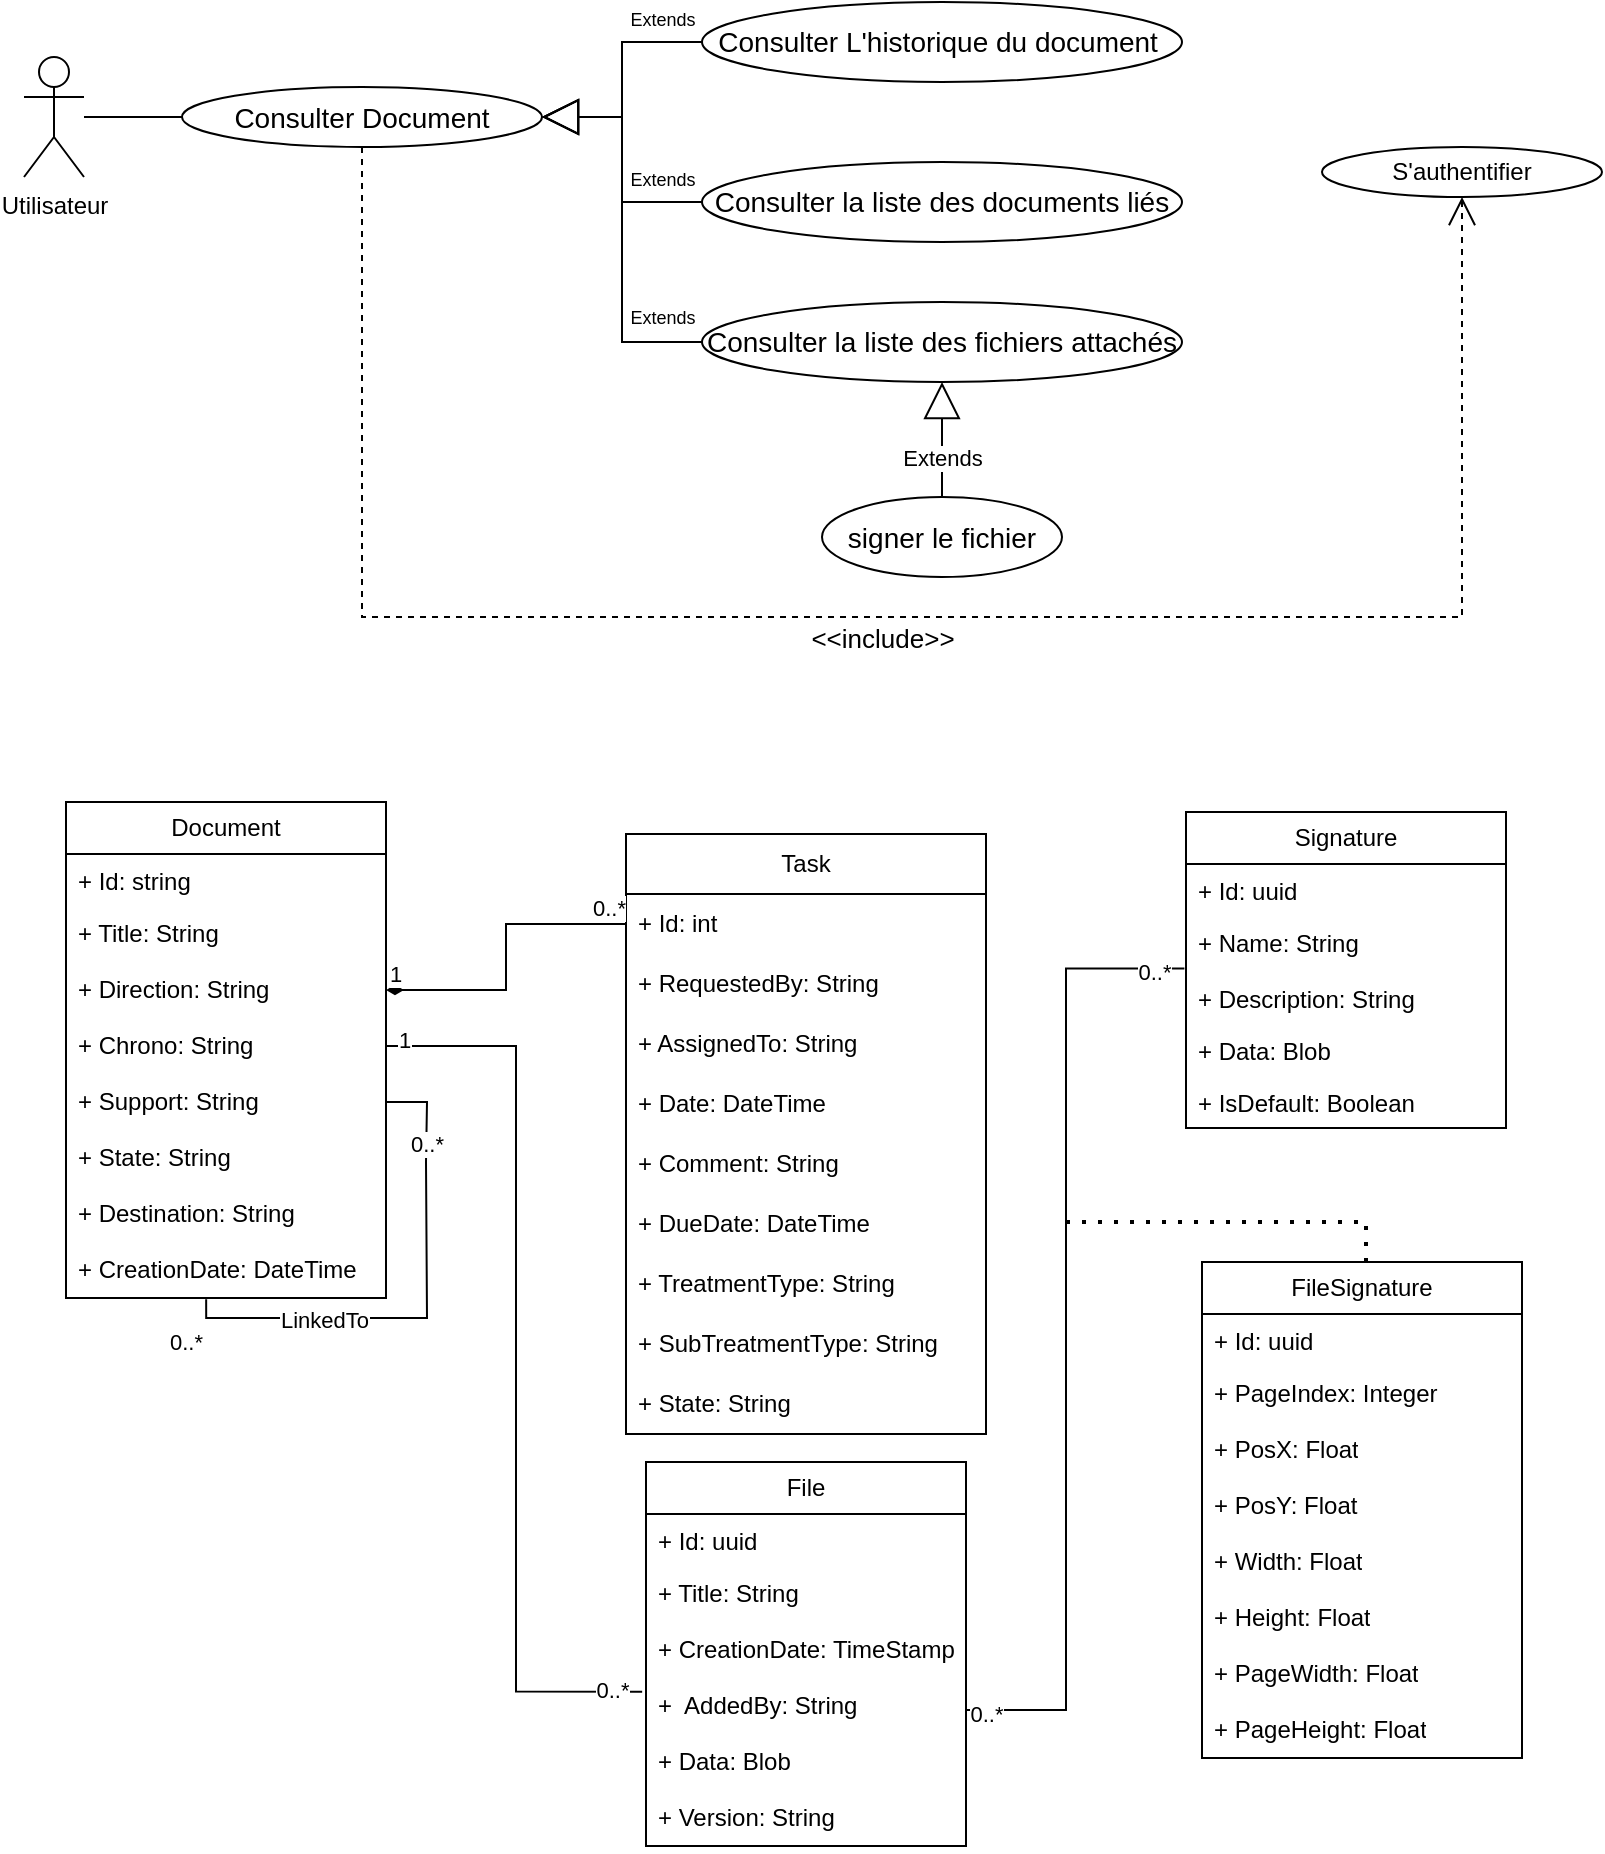 <mxfile version="21.1.2" type="device">
  <diagram name="Page-1" id="DFg5l9RbzCYOZPV2g4Ok">
    <mxGraphModel dx="1077" dy="632" grid="0" gridSize="10" guides="1" tooltips="0" connect="1" arrows="1" fold="1" page="0" pageScale="1" pageWidth="827" pageHeight="1169" math="0" shadow="0">
      <root>
        <mxCell id="0" />
        <mxCell id="1" parent="0" />
        <mxCell id="SxJiPzHDasHktLdfvm7r-1" value="Utilisateur" style="shape=umlActor;verticalLabelPosition=bottom;verticalAlign=top;html=1;outlineConnect=0;" parent="1" vertex="1">
          <mxGeometry x="19" y="37.5" width="30" height="60" as="geometry" />
        </mxCell>
        <mxCell id="SxJiPzHDasHktLdfvm7r-2" value="&lt;div style=&quot;font-size: 14px; line-height: 19px;&quot;&gt;Consulter Document&lt;/div&gt;" style="ellipse;whiteSpace=wrap;html=1;" parent="1" vertex="1">
          <mxGeometry x="98" y="52.5" width="180" height="30" as="geometry" />
        </mxCell>
        <mxCell id="SxJiPzHDasHktLdfvm7r-3" value="&lt;font style=&quot;font-size: 14px;&quot;&gt;Consulter L&#39;historique du document&amp;nbsp;&lt;/font&gt;" style="ellipse;whiteSpace=wrap;html=1;fontFamily=Helvetica;" parent="1" vertex="1">
          <mxGeometry x="358" y="10" width="240" height="40" as="geometry" />
        </mxCell>
        <mxCell id="SxJiPzHDasHktLdfvm7r-4" value="&lt;font style=&quot;font-size: 14px;&quot;&gt;Consulter la liste des documents liés&lt;/font&gt;" style="ellipse;whiteSpace=wrap;html=1;" parent="1" vertex="1">
          <mxGeometry x="358" y="90" width="240" height="40" as="geometry" />
        </mxCell>
        <mxCell id="SxJiPzHDasHktLdfvm7r-5" value="&lt;font style=&quot;font-size: 14px;&quot;&gt;Consulter la liste des fichiers attachés&lt;/font&gt;" style="ellipse;whiteSpace=wrap;html=1;" parent="1" vertex="1">
          <mxGeometry x="358" y="160" width="240" height="40" as="geometry" />
        </mxCell>
        <mxCell id="SxJiPzHDasHktLdfvm7r-8" value="&lt;font style=&quot;font-size: 14px;&quot;&gt;signer le fichier&lt;/font&gt;" style="ellipse;whiteSpace=wrap;html=1;" parent="1" vertex="1">
          <mxGeometry x="418" y="257.5" width="120" height="40" as="geometry" />
        </mxCell>
        <mxCell id="SxJiPzHDasHktLdfvm7r-9" value="Extends" style="endArrow=block;endSize=16;endFill=0;html=1;rounded=0;entryX=0.5;entryY=1;entryDx=0;entryDy=0;exitX=0.5;exitY=0;exitDx=0;exitDy=0;" parent="1" source="SxJiPzHDasHktLdfvm7r-8" target="SxJiPzHDasHktLdfvm7r-5" edge="1">
          <mxGeometry x="-0.304" width="160" relative="1" as="geometry">
            <mxPoint x="278" y="297.5" as="sourcePoint" />
            <mxPoint x="438" y="297.5" as="targetPoint" />
            <mxPoint as="offset" />
          </mxGeometry>
        </mxCell>
        <mxCell id="SxJiPzHDasHktLdfvm7r-11" value="&lt;font style=&quot;font-size: 9px;&quot;&gt;Extends&lt;/font&gt;" style="endArrow=block;endSize=16;endFill=0;html=1;rounded=0;exitX=0;exitY=0.5;exitDx=0;exitDy=0;edgeStyle=orthogonalEdgeStyle;" parent="1" source="SxJiPzHDasHktLdfvm7r-3" edge="1">
          <mxGeometry x="-0.66" y="-12" width="160" relative="1" as="geometry">
            <mxPoint x="368" y="-24.5" as="sourcePoint" />
            <mxPoint x="278" y="67.5" as="targetPoint" />
            <Array as="points">
              <mxPoint x="318" y="29.5" />
              <mxPoint x="318" y="67.5" />
            </Array>
            <mxPoint as="offset" />
          </mxGeometry>
        </mxCell>
        <mxCell id="SxJiPzHDasHktLdfvm7r-12" value="&lt;font style=&quot;font-size: 9px;&quot;&gt;Extends&lt;/font&gt;" style="endArrow=block;endSize=16;endFill=0;html=1;rounded=0;exitX=0;exitY=0.5;exitDx=0;exitDy=0;edgeStyle=orthogonalEdgeStyle;" parent="1" source="SxJiPzHDasHktLdfvm7r-4" edge="1">
          <mxGeometry x="-0.673" y="-12" width="160" relative="1" as="geometry">
            <mxPoint x="378" y="-14.5" as="sourcePoint" />
            <mxPoint x="278" y="67.5" as="targetPoint" />
            <Array as="points">
              <mxPoint x="318" y="109.5" />
              <mxPoint x="318" y="67.5" />
            </Array>
            <mxPoint as="offset" />
          </mxGeometry>
        </mxCell>
        <mxCell id="SxJiPzHDasHktLdfvm7r-13" value="&lt;font style=&quot;font-size: 9px;&quot;&gt;Extends&lt;/font&gt;" style="endArrow=block;endSize=16;endFill=0;html=1;rounded=0;exitX=0;exitY=0.5;exitDx=0;exitDy=0;entryX=1;entryY=0.5;entryDx=0;entryDy=0;edgeStyle=orthogonalEdgeStyle;" parent="1" source="SxJiPzHDasHktLdfvm7r-5" target="SxJiPzHDasHktLdfvm7r-2" edge="1">
          <mxGeometry x="-0.792" y="-12" width="160" relative="1" as="geometry">
            <mxPoint x="388" y="-4.5" as="sourcePoint" />
            <mxPoint x="318" y="97.5" as="targetPoint" />
            <Array as="points">
              <mxPoint x="318" y="179.5" />
              <mxPoint x="318" y="67.5" />
            </Array>
            <mxPoint y="-1" as="offset" />
          </mxGeometry>
        </mxCell>
        <mxCell id="SxJiPzHDasHktLdfvm7r-14" value="S&#39;authentifier" style="ellipse;whiteSpace=wrap;html=1;" parent="1" vertex="1">
          <mxGeometry x="668" y="82.5" width="140" height="25" as="geometry" />
        </mxCell>
        <mxCell id="SxJiPzHDasHktLdfvm7r-15" value="" style="endArrow=open;endSize=12;dashed=1;html=1;rounded=0;edgeStyle=orthogonalEdgeStyle;exitX=0.5;exitY=1;exitDx=0;exitDy=0;entryX=0.5;entryY=1;entryDx=0;entryDy=0;" parent="1" source="SxJiPzHDasHktLdfvm7r-2" target="SxJiPzHDasHktLdfvm7r-14" edge="1">
          <mxGeometry x="-0.125" y="24" width="160" relative="1" as="geometry">
            <mxPoint x="278" y="257.5" as="sourcePoint" />
            <mxPoint x="748" y="137.5" as="targetPoint" />
            <mxPoint as="offset" />
            <Array as="points">
              <mxPoint x="188" y="317.5" />
              <mxPoint x="738" y="317.5" />
            </Array>
          </mxGeometry>
        </mxCell>
        <mxCell id="SxJiPzHDasHktLdfvm7r-16" value="&lt;font style=&quot;font-size: 13px;&quot;&gt;&amp;lt;&amp;lt;include&amp;gt;&amp;gt;&lt;/font&gt;" style="edgeLabel;html=1;align=center;verticalAlign=middle;resizable=0;points=[];" parent="SxJiPzHDasHktLdfvm7r-15" vertex="1" connectable="0">
          <mxGeometry x="0.18" y="-1" relative="1" as="geometry">
            <mxPoint x="-92" y="9" as="offset" />
          </mxGeometry>
        </mxCell>
        <mxCell id="SxJiPzHDasHktLdfvm7r-19" value="" style="endArrow=none;html=1;rounded=0;" parent="1" source="SxJiPzHDasHktLdfvm7r-1" edge="1">
          <mxGeometry width="50" height="50" relative="1" as="geometry">
            <mxPoint x="48" y="117.5" as="sourcePoint" />
            <mxPoint x="98" y="67.5" as="targetPoint" />
          </mxGeometry>
        </mxCell>
        <mxCell id="7KForDHLmIgkrRz88dFl-6" value="Document" style="swimlane;fontStyle=0;childLayout=stackLayout;horizontal=1;startSize=26;fillColor=none;horizontalStack=0;resizeParent=1;resizeParentMax=0;resizeLast=0;collapsible=1;marginBottom=0;whiteSpace=wrap;html=1;rounded=0;shadow=0;glass=0;" parent="1" vertex="1">
          <mxGeometry x="40" y="410" width="160" height="248" as="geometry" />
        </mxCell>
        <mxCell id="7KForDHLmIgkrRz88dFl-7" value="+ Id: string" style="text;strokeColor=none;fillColor=none;align=left;verticalAlign=top;spacingLeft=4;spacingRight=4;overflow=hidden;rotatable=0;points=[[0,0.5],[1,0.5]];portConstraint=eastwest;whiteSpace=wrap;html=1;rounded=0;shadow=0;glass=0;" parent="7KForDHLmIgkrRz88dFl-6" vertex="1">
          <mxGeometry y="26" width="160" height="26" as="geometry" />
        </mxCell>
        <mxCell id="7KForDHLmIgkrRz88dFl-8" value="+ Title: String" style="text;strokeColor=none;fillColor=none;align=left;verticalAlign=top;spacingLeft=4;spacingRight=4;overflow=hidden;rotatable=0;points=[[0,0.5],[1,0.5]];portConstraint=eastwest;whiteSpace=wrap;html=1;rounded=0;shadow=0;glass=0;" parent="7KForDHLmIgkrRz88dFl-6" vertex="1">
          <mxGeometry y="52" width="160" height="28" as="geometry" />
        </mxCell>
        <mxCell id="7KForDHLmIgkrRz88dFl-9" value="+ Direction: String" style="text;strokeColor=none;fillColor=none;align=left;verticalAlign=top;spacingLeft=4;spacingRight=4;overflow=hidden;rotatable=0;points=[[0,0.5],[1,0.5]];portConstraint=eastwest;whiteSpace=wrap;html=1;rounded=0;shadow=0;glass=0;" parent="7KForDHLmIgkrRz88dFl-6" vertex="1">
          <mxGeometry y="80" width="160" height="28" as="geometry" />
        </mxCell>
        <mxCell id="7KForDHLmIgkrRz88dFl-10" value="+ Chrono: String" style="text;strokeColor=none;fillColor=none;align=left;verticalAlign=top;spacingLeft=4;spacingRight=4;overflow=hidden;rotatable=0;points=[[0,0.5],[1,0.5]];portConstraint=eastwest;whiteSpace=wrap;html=1;rounded=0;shadow=0;glass=0;" parent="7KForDHLmIgkrRz88dFl-6" vertex="1">
          <mxGeometry y="108" width="160" height="28" as="geometry" />
        </mxCell>
        <mxCell id="7KForDHLmIgkrRz88dFl-11" style="edgeStyle=orthogonalEdgeStyle;rounded=0;orthogonalLoop=1;jettySize=auto;html=1;endArrow=none;endFill=0;" parent="7KForDHLmIgkrRz88dFl-6" source="7KForDHLmIgkrRz88dFl-12" edge="1">
          <mxGeometry relative="1" as="geometry">
            <mxPoint x="180" y="180" as="targetPoint" />
          </mxGeometry>
        </mxCell>
        <mxCell id="7KForDHLmIgkrRz88dFl-12" value="+ Support: String" style="text;strokeColor=none;fillColor=none;align=left;verticalAlign=top;spacingLeft=4;spacingRight=4;overflow=hidden;rotatable=0;points=[[0,0.5],[1,0.5]];portConstraint=eastwest;whiteSpace=wrap;html=1;rounded=0;shadow=0;glass=0;" parent="7KForDHLmIgkrRz88dFl-6" vertex="1">
          <mxGeometry y="136" width="160" height="28" as="geometry" />
        </mxCell>
        <mxCell id="7KForDHLmIgkrRz88dFl-13" value="+ State: String" style="text;strokeColor=none;fillColor=none;align=left;verticalAlign=top;spacingLeft=4;spacingRight=4;overflow=hidden;rotatable=0;points=[[0,0.5],[1,0.5]];portConstraint=eastwest;whiteSpace=wrap;html=1;rounded=0;shadow=0;glass=0;" parent="7KForDHLmIgkrRz88dFl-6" vertex="1">
          <mxGeometry y="164" width="160" height="28" as="geometry" />
        </mxCell>
        <mxCell id="7KForDHLmIgkrRz88dFl-14" value="+ Destination: String" style="text;strokeColor=none;fillColor=none;align=left;verticalAlign=top;spacingLeft=4;spacingRight=4;overflow=hidden;rotatable=0;points=[[0,0.5],[1,0.5]];portConstraint=eastwest;whiteSpace=wrap;html=1;rounded=0;shadow=0;glass=0;" parent="7KForDHLmIgkrRz88dFl-6" vertex="1">
          <mxGeometry y="192" width="160" height="28" as="geometry" />
        </mxCell>
        <mxCell id="7KForDHLmIgkrRz88dFl-15" value="" style="endArrow=none;html=1;edgeStyle=orthogonalEdgeStyle;rounded=0;exitX=0.438;exitY=1.023;exitDx=0;exitDy=0;exitPerimeter=0;" parent="7KForDHLmIgkrRz88dFl-6" source="7KForDHLmIgkrRz88dFl-19" edge="1">
          <mxGeometry relative="1" as="geometry">
            <mxPoint x="70" y="270" as="sourcePoint" />
            <mxPoint x="180" y="180" as="targetPoint" />
          </mxGeometry>
        </mxCell>
        <mxCell id="7KForDHLmIgkrRz88dFl-16" value="0..*" style="edgeLabel;resizable=0;html=1;align=left;verticalAlign=bottom;" parent="7KForDHLmIgkrRz88dFl-15" connectable="0" vertex="1">
          <mxGeometry x="-1" relative="1" as="geometry">
            <mxPoint x="-20" y="30" as="offset" />
          </mxGeometry>
        </mxCell>
        <mxCell id="7KForDHLmIgkrRz88dFl-17" value="0..*" style="edgeLabel;resizable=0;html=1;align=right;verticalAlign=bottom;" parent="7KForDHLmIgkrRz88dFl-15" connectable="0" vertex="1">
          <mxGeometry x="1" relative="1" as="geometry">
            <mxPoint x="10" as="offset" />
          </mxGeometry>
        </mxCell>
        <mxCell id="7KForDHLmIgkrRz88dFl-18" value="LinkedTo" style="edgeLabel;html=1;align=center;verticalAlign=middle;resizable=0;points=[];" parent="7KForDHLmIgkrRz88dFl-15" vertex="1" connectable="0">
          <mxGeometry x="-0.312" y="-1" relative="1" as="geometry">
            <mxPoint as="offset" />
          </mxGeometry>
        </mxCell>
        <mxCell id="7KForDHLmIgkrRz88dFl-19" value="+ CreationDate&lt;span style=&quot;background-color: initial;&quot;&gt;:&amp;nbsp;&lt;/span&gt;DateTime" style="text;strokeColor=none;fillColor=none;align=left;verticalAlign=top;spacingLeft=4;spacingRight=4;overflow=hidden;rotatable=0;points=[[0,0.5],[1,0.5]];portConstraint=eastwest;whiteSpace=wrap;html=1;rounded=0;shadow=0;glass=0;" parent="7KForDHLmIgkrRz88dFl-6" vertex="1">
          <mxGeometry y="220" width="160" height="28" as="geometry" />
        </mxCell>
        <mxCell id="7KForDHLmIgkrRz88dFl-20" value="Task" style="swimlane;fontStyle=0;childLayout=stackLayout;horizontal=1;startSize=30;horizontalStack=0;resizeParent=1;resizeParentMax=0;resizeLast=0;collapsible=1;marginBottom=0;whiteSpace=wrap;html=1;" parent="1" vertex="1">
          <mxGeometry x="320" y="426" width="180" height="300" as="geometry" />
        </mxCell>
        <mxCell id="7KForDHLmIgkrRz88dFl-21" value="+ Id: int" style="text;strokeColor=none;fillColor=none;align=left;verticalAlign=middle;spacingLeft=4;spacingRight=4;overflow=hidden;points=[[0,0.5],[1,0.5]];portConstraint=eastwest;rotatable=0;whiteSpace=wrap;html=1;" parent="7KForDHLmIgkrRz88dFl-20" vertex="1">
          <mxGeometry y="30" width="180" height="30" as="geometry" />
        </mxCell>
        <mxCell id="7KForDHLmIgkrRz88dFl-22" value="+ RequestedBy&lt;span style=&quot;background-color: initial;&quot;&gt;: String&lt;/span&gt;" style="text;strokeColor=none;fillColor=none;align=left;verticalAlign=middle;spacingLeft=4;spacingRight=4;overflow=hidden;points=[[0,0.5],[1,0.5]];portConstraint=eastwest;rotatable=0;whiteSpace=wrap;html=1;" parent="7KForDHLmIgkrRz88dFl-20" vertex="1">
          <mxGeometry y="60" width="180" height="30" as="geometry" />
        </mxCell>
        <mxCell id="7KForDHLmIgkrRz88dFl-23" value="+ AssignedTo&lt;span style=&quot;background-color: initial;&quot;&gt;: String&lt;/span&gt;" style="text;strokeColor=none;fillColor=none;align=left;verticalAlign=middle;spacingLeft=4;spacingRight=4;overflow=hidden;points=[[0,0.5],[1,0.5]];portConstraint=eastwest;rotatable=0;whiteSpace=wrap;html=1;" parent="7KForDHLmIgkrRz88dFl-20" vertex="1">
          <mxGeometry y="90" width="180" height="30" as="geometry" />
        </mxCell>
        <mxCell id="7KForDHLmIgkrRz88dFl-24" value="+ Date&lt;span style=&quot;background-color: initial;&quot;&gt;: DateTime&lt;/span&gt;" style="text;strokeColor=none;fillColor=none;align=left;verticalAlign=middle;spacingLeft=4;spacingRight=4;overflow=hidden;points=[[0,0.5],[1,0.5]];portConstraint=eastwest;rotatable=0;whiteSpace=wrap;html=1;" parent="7KForDHLmIgkrRz88dFl-20" vertex="1">
          <mxGeometry y="120" width="180" height="30" as="geometry" />
        </mxCell>
        <mxCell id="7KForDHLmIgkrRz88dFl-25" value="+ Comment&lt;span style=&quot;background-color: initial;&quot;&gt;: String&lt;/span&gt;" style="text;strokeColor=none;fillColor=none;align=left;verticalAlign=middle;spacingLeft=4;spacingRight=4;overflow=hidden;points=[[0,0.5],[1,0.5]];portConstraint=eastwest;rotatable=0;whiteSpace=wrap;html=1;" parent="7KForDHLmIgkrRz88dFl-20" vertex="1">
          <mxGeometry y="150" width="180" height="30" as="geometry" />
        </mxCell>
        <mxCell id="7KForDHLmIgkrRz88dFl-26" value="+ DueDate&lt;span style=&quot;background-color: initial;&quot;&gt;: DateTime&lt;/span&gt;" style="text;strokeColor=none;fillColor=none;align=left;verticalAlign=middle;spacingLeft=4;spacingRight=4;overflow=hidden;points=[[0,0.5],[1,0.5]];portConstraint=eastwest;rotatable=0;whiteSpace=wrap;html=1;" parent="7KForDHLmIgkrRz88dFl-20" vertex="1">
          <mxGeometry y="180" width="180" height="30" as="geometry" />
        </mxCell>
        <mxCell id="7KForDHLmIgkrRz88dFl-27" value="+ TreatmentType&lt;span style=&quot;background-color: initial;&quot;&gt;: String&lt;/span&gt;" style="text;strokeColor=none;fillColor=none;align=left;verticalAlign=middle;spacingLeft=4;spacingRight=4;overflow=hidden;points=[[0,0.5],[1,0.5]];portConstraint=eastwest;rotatable=0;whiteSpace=wrap;html=1;" parent="7KForDHLmIgkrRz88dFl-20" vertex="1">
          <mxGeometry y="210" width="180" height="30" as="geometry" />
        </mxCell>
        <mxCell id="7KForDHLmIgkrRz88dFl-28" value="+ SubTreatmentType&lt;span style=&quot;background-color: initial;&quot;&gt;: String&lt;/span&gt;" style="text;strokeColor=none;fillColor=none;align=left;verticalAlign=middle;spacingLeft=4;spacingRight=4;overflow=hidden;points=[[0,0.5],[1,0.5]];portConstraint=eastwest;rotatable=0;whiteSpace=wrap;html=1;" parent="7KForDHLmIgkrRz88dFl-20" vertex="1">
          <mxGeometry y="240" width="180" height="30" as="geometry" />
        </mxCell>
        <mxCell id="7KForDHLmIgkrRz88dFl-29" value="+ State&lt;span style=&quot;background-color: initial;&quot;&gt;: String&lt;/span&gt;" style="text;strokeColor=none;fillColor=none;align=left;verticalAlign=middle;spacingLeft=4;spacingRight=4;overflow=hidden;points=[[0,0.5],[1,0.5]];portConstraint=eastwest;rotatable=0;whiteSpace=wrap;html=1;" parent="7KForDHLmIgkrRz88dFl-20" vertex="1">
          <mxGeometry y="270" width="180" height="30" as="geometry" />
        </mxCell>
        <mxCell id="7KForDHLmIgkrRz88dFl-30" value="" style="endArrow=none;html=1;edgeStyle=orthogonalEdgeStyle;rounded=0;exitX=1;exitY=0.5;exitDx=0;exitDy=0;entryX=0;entryY=0.5;entryDx=0;entryDy=0;startArrow=diamondThin;startFill=1;" parent="1" source="7KForDHLmIgkrRz88dFl-9" target="7KForDHLmIgkrRz88dFl-21" edge="1">
          <mxGeometry relative="1" as="geometry">
            <mxPoint x="170" y="410" as="sourcePoint" />
            <mxPoint x="330" y="410" as="targetPoint" />
          </mxGeometry>
        </mxCell>
        <mxCell id="7KForDHLmIgkrRz88dFl-31" value="1" style="edgeLabel;resizable=0;html=1;align=left;verticalAlign=bottom;" parent="7KForDHLmIgkrRz88dFl-30" connectable="0" vertex="1">
          <mxGeometry x="-1" relative="1" as="geometry" />
        </mxCell>
        <mxCell id="7KForDHLmIgkrRz88dFl-32" value="0..*" style="edgeLabel;resizable=0;html=1;align=right;verticalAlign=bottom;" parent="7KForDHLmIgkrRz88dFl-30" connectable="0" vertex="1">
          <mxGeometry x="1" relative="1" as="geometry" />
        </mxCell>
        <mxCell id="7KForDHLmIgkrRz88dFl-33" value="File" style="swimlane;fontStyle=0;childLayout=stackLayout;horizontal=1;startSize=26;fillColor=none;horizontalStack=0;resizeParent=1;resizeParentMax=0;resizeLast=0;collapsible=1;marginBottom=0;whiteSpace=wrap;html=1;rounded=0;shadow=0;glass=0;" parent="1" vertex="1">
          <mxGeometry x="330" y="740" width="160" height="192" as="geometry" />
        </mxCell>
        <mxCell id="7KForDHLmIgkrRz88dFl-34" value="+ Id: uuid" style="text;strokeColor=none;fillColor=none;align=left;verticalAlign=top;spacingLeft=4;spacingRight=4;overflow=hidden;rotatable=0;points=[[0,0.5],[1,0.5]];portConstraint=eastwest;whiteSpace=wrap;html=1;rounded=0;shadow=0;glass=0;" parent="7KForDHLmIgkrRz88dFl-33" vertex="1">
          <mxGeometry y="26" width="160" height="26" as="geometry" />
        </mxCell>
        <mxCell id="7KForDHLmIgkrRz88dFl-35" value="+ Title: String" style="text;strokeColor=none;fillColor=none;align=left;verticalAlign=top;spacingLeft=4;spacingRight=4;overflow=hidden;rotatable=0;points=[[0,0.5],[1,0.5]];portConstraint=eastwest;whiteSpace=wrap;html=1;rounded=0;shadow=0;glass=0;" parent="7KForDHLmIgkrRz88dFl-33" vertex="1">
          <mxGeometry y="52" width="160" height="28" as="geometry" />
        </mxCell>
        <mxCell id="7KForDHLmIgkrRz88dFl-36" value="+ CreationDate: TimeStamp" style="text;strokeColor=none;fillColor=none;align=left;verticalAlign=top;spacingLeft=4;spacingRight=4;overflow=hidden;rotatable=0;points=[[0,0.5],[1,0.5]];portConstraint=eastwest;whiteSpace=wrap;html=1;rounded=0;shadow=0;glass=0;" parent="7KForDHLmIgkrRz88dFl-33" vertex="1">
          <mxGeometry y="80" width="160" height="28" as="geometry" />
        </mxCell>
        <mxCell id="7KForDHLmIgkrRz88dFl-37" value="+&amp;nbsp; AddedBy: String" style="text;strokeColor=none;fillColor=none;align=left;verticalAlign=top;spacingLeft=4;spacingRight=4;overflow=hidden;rotatable=0;points=[[0,0.5],[1,0.5]];portConstraint=eastwest;whiteSpace=wrap;html=1;rounded=0;shadow=0;glass=0;" parent="7KForDHLmIgkrRz88dFl-33" vertex="1">
          <mxGeometry y="108" width="160" height="28" as="geometry" />
        </mxCell>
        <mxCell id="7KForDHLmIgkrRz88dFl-38" value="+ Data: Blob" style="text;strokeColor=none;fillColor=none;align=left;verticalAlign=top;spacingLeft=4;spacingRight=4;overflow=hidden;rotatable=0;points=[[0,0.5],[1,0.5]];portConstraint=eastwest;whiteSpace=wrap;html=1;rounded=0;shadow=0;glass=0;" parent="7KForDHLmIgkrRz88dFl-33" vertex="1">
          <mxGeometry y="136" width="160" height="28" as="geometry" />
        </mxCell>
        <mxCell id="7KForDHLmIgkrRz88dFl-39" value="+ Version&lt;span style=&quot;background-color: initial;&quot;&gt;: String&lt;/span&gt;" style="text;strokeColor=none;fillColor=none;align=left;verticalAlign=top;spacingLeft=4;spacingRight=4;overflow=hidden;rotatable=0;points=[[0,0.5],[1,0.5]];portConstraint=eastwest;whiteSpace=wrap;html=1;rounded=0;shadow=0;glass=0;" parent="7KForDHLmIgkrRz88dFl-33" vertex="1">
          <mxGeometry y="164" width="160" height="28" as="geometry" />
        </mxCell>
        <mxCell id="7KForDHLmIgkrRz88dFl-40" style="edgeStyle=orthogonalEdgeStyle;rounded=0;orthogonalLoop=1;jettySize=auto;html=1;exitX=1;exitY=0.5;exitDx=0;exitDy=0;entryX=-0.012;entryY=0.244;entryDx=0;entryDy=0;entryPerimeter=0;endArrow=none;endFill=0;" parent="1" source="7KForDHLmIgkrRz88dFl-10" target="7KForDHLmIgkrRz88dFl-37" edge="1">
          <mxGeometry relative="1" as="geometry" />
        </mxCell>
        <mxCell id="7KForDHLmIgkrRz88dFl-41" value="1" style="edgeLabel;html=1;align=center;verticalAlign=middle;resizable=0;points=[];" parent="7KForDHLmIgkrRz88dFl-40" vertex="1" connectable="0">
          <mxGeometry x="-0.961" relative="1" as="geometry">
            <mxPoint y="-3" as="offset" />
          </mxGeometry>
        </mxCell>
        <mxCell id="7KForDHLmIgkrRz88dFl-42" value="0..*" style="edgeLabel;html=1;align=center;verticalAlign=middle;resizable=0;points=[];" parent="7KForDHLmIgkrRz88dFl-40" vertex="1" connectable="0">
          <mxGeometry x="0.934" y="1" relative="1" as="geometry">
            <mxPoint as="offset" />
          </mxGeometry>
        </mxCell>
        <mxCell id="7KForDHLmIgkrRz88dFl-43" style="edgeStyle=orthogonalEdgeStyle;rounded=0;orthogonalLoop=1;jettySize=auto;html=1;entryX=-0.005;entryY=0.125;entryDx=0;entryDy=0;entryPerimeter=0;endArrow=none;endFill=0;exitX=1;exitY=0.5;exitDx=0;exitDy=0;" parent="1" source="7KForDHLmIgkrRz88dFl-37" edge="1">
          <mxGeometry relative="1" as="geometry">
            <Array as="points">
              <mxPoint x="490" y="864" />
              <mxPoint x="540" y="864" />
              <mxPoint x="540" y="493" />
            </Array>
            <mxPoint x="599.2" y="493.25" as="targetPoint" />
          </mxGeometry>
        </mxCell>
        <mxCell id="7KForDHLmIgkrRz88dFl-44" value="0..*" style="edgeLabel;html=1;align=center;verticalAlign=middle;resizable=0;points=[];" parent="7KForDHLmIgkrRz88dFl-43" vertex="1" connectable="0">
          <mxGeometry x="0.933" y="-1" relative="1" as="geometry">
            <mxPoint as="offset" />
          </mxGeometry>
        </mxCell>
        <mxCell id="7KForDHLmIgkrRz88dFl-45" value="0..*" style="edgeLabel;html=1;align=center;verticalAlign=middle;resizable=0;points=[];" parent="7KForDHLmIgkrRz88dFl-43" vertex="1" connectable="0">
          <mxGeometry x="-0.951" y="-2" relative="1" as="geometry">
            <mxPoint as="offset" />
          </mxGeometry>
        </mxCell>
        <mxCell id="7KForDHLmIgkrRz88dFl-46" value="" style="endArrow=none;dashed=1;html=1;dashPattern=1 3;strokeWidth=2;rounded=0;entryX=0.5;entryY=0;entryDx=0;entryDy=0;" parent="1" target="7KForDHLmIgkrRz88dFl-47" edge="1">
          <mxGeometry width="50" height="50" relative="1" as="geometry">
            <mxPoint x="540" y="620" as="sourcePoint" />
            <mxPoint x="650" y="650" as="targetPoint" />
            <Array as="points">
              <mxPoint x="690" y="620" />
              <mxPoint x="690" y="640" />
            </Array>
          </mxGeometry>
        </mxCell>
        <mxCell id="7KForDHLmIgkrRz88dFl-47" value="FileSignature" style="swimlane;fontStyle=0;childLayout=stackLayout;horizontal=1;startSize=26;fillColor=none;horizontalStack=0;resizeParent=1;resizeParentMax=0;resizeLast=0;collapsible=1;marginBottom=0;whiteSpace=wrap;html=1;rounded=0;shadow=0;glass=0;" parent="1" vertex="1">
          <mxGeometry x="608" y="640" width="160" height="248" as="geometry" />
        </mxCell>
        <mxCell id="7KForDHLmIgkrRz88dFl-48" value="+ Id: uuid" style="text;strokeColor=none;fillColor=none;align=left;verticalAlign=top;spacingLeft=4;spacingRight=4;overflow=hidden;rotatable=0;points=[[0,0.5],[1,0.5]];portConstraint=eastwest;whiteSpace=wrap;html=1;rounded=0;shadow=0;glass=0;" parent="7KForDHLmIgkrRz88dFl-47" vertex="1">
          <mxGeometry y="26" width="160" height="26" as="geometry" />
        </mxCell>
        <mxCell id="7KForDHLmIgkrRz88dFl-49" value="+ PageIndex: Integer" style="text;strokeColor=none;fillColor=none;align=left;verticalAlign=top;spacingLeft=4;spacingRight=4;overflow=hidden;rotatable=0;points=[[0,0.5],[1,0.5]];portConstraint=eastwest;whiteSpace=wrap;html=1;rounded=0;shadow=0;glass=0;" parent="7KForDHLmIgkrRz88dFl-47" vertex="1">
          <mxGeometry y="52" width="160" height="28" as="geometry" />
        </mxCell>
        <mxCell id="7KForDHLmIgkrRz88dFl-50" value="+ PosX: Float" style="text;strokeColor=none;fillColor=none;align=left;verticalAlign=top;spacingLeft=4;spacingRight=4;overflow=hidden;rotatable=0;points=[[0,0.5],[1,0.5]];portConstraint=eastwest;whiteSpace=wrap;html=1;rounded=0;shadow=0;glass=0;" parent="7KForDHLmIgkrRz88dFl-47" vertex="1">
          <mxGeometry y="80" width="160" height="28" as="geometry" />
        </mxCell>
        <mxCell id="7KForDHLmIgkrRz88dFl-51" value="+ PosY: Float" style="text;strokeColor=none;fillColor=none;align=left;verticalAlign=top;spacingLeft=4;spacingRight=4;overflow=hidden;rotatable=0;points=[[0,0.5],[1,0.5]];portConstraint=eastwest;whiteSpace=wrap;html=1;rounded=0;shadow=0;glass=0;" parent="7KForDHLmIgkrRz88dFl-47" vertex="1">
          <mxGeometry y="108" width="160" height="28" as="geometry" />
        </mxCell>
        <mxCell id="7KForDHLmIgkrRz88dFl-52" value="+ Width: Float" style="text;strokeColor=none;fillColor=none;align=left;verticalAlign=top;spacingLeft=4;spacingRight=4;overflow=hidden;rotatable=0;points=[[0,0.5],[1,0.5]];portConstraint=eastwest;whiteSpace=wrap;html=1;rounded=0;shadow=0;glass=0;" parent="7KForDHLmIgkrRz88dFl-47" vertex="1">
          <mxGeometry y="136" width="160" height="28" as="geometry" />
        </mxCell>
        <mxCell id="7KForDHLmIgkrRz88dFl-53" value="+ Height: Float" style="text;strokeColor=none;fillColor=none;align=left;verticalAlign=top;spacingLeft=4;spacingRight=4;overflow=hidden;rotatable=0;points=[[0,0.5],[1,0.5]];portConstraint=eastwest;whiteSpace=wrap;html=1;rounded=0;shadow=0;glass=0;" parent="7KForDHLmIgkrRz88dFl-47" vertex="1">
          <mxGeometry y="164" width="160" height="28" as="geometry" />
        </mxCell>
        <mxCell id="7KForDHLmIgkrRz88dFl-54" value="+ PageWidth: Float" style="text;strokeColor=none;fillColor=none;align=left;verticalAlign=top;spacingLeft=4;spacingRight=4;overflow=hidden;rotatable=0;points=[[0,0.5],[1,0.5]];portConstraint=eastwest;whiteSpace=wrap;html=1;rounded=0;shadow=0;glass=0;" parent="7KForDHLmIgkrRz88dFl-47" vertex="1">
          <mxGeometry y="192" width="160" height="28" as="geometry" />
        </mxCell>
        <mxCell id="7KForDHLmIgkrRz88dFl-55" value="+ PageHeight: Float" style="text;strokeColor=none;fillColor=none;align=left;verticalAlign=top;spacingLeft=4;spacingRight=4;overflow=hidden;rotatable=0;points=[[0,0.5],[1,0.5]];portConstraint=eastwest;whiteSpace=wrap;html=1;rounded=0;shadow=0;glass=0;" parent="7KForDHLmIgkrRz88dFl-47" vertex="1">
          <mxGeometry y="220" width="160" height="28" as="geometry" />
        </mxCell>
        <mxCell id="bSHMngqC8mTYz2Nzn0tV-1" value="Signature" style="swimlane;fontStyle=0;childLayout=stackLayout;horizontal=1;startSize=26;fillColor=none;horizontalStack=0;resizeParent=1;resizeParentMax=0;resizeLast=0;collapsible=1;marginBottom=0;whiteSpace=wrap;html=1;rounded=0;shadow=0;glass=0;" vertex="1" parent="1">
          <mxGeometry x="600" y="415" width="160" height="158" as="geometry" />
        </mxCell>
        <mxCell id="bSHMngqC8mTYz2Nzn0tV-2" value="+ Id: uuid" style="text;strokeColor=none;fillColor=none;align=left;verticalAlign=top;spacingLeft=4;spacingRight=4;overflow=hidden;rotatable=0;points=[[0,0.5],[1,0.5]];portConstraint=eastwest;whiteSpace=wrap;html=1;rounded=0;shadow=0;glass=0;" vertex="1" parent="bSHMngqC8mTYz2Nzn0tV-1">
          <mxGeometry y="26" width="160" height="26" as="geometry" />
        </mxCell>
        <mxCell id="bSHMngqC8mTYz2Nzn0tV-3" value="+ Name: String" style="text;strokeColor=none;fillColor=none;align=left;verticalAlign=top;spacingLeft=4;spacingRight=4;overflow=hidden;rotatable=0;points=[[0,0.5],[1,0.5]];portConstraint=eastwest;whiteSpace=wrap;html=1;rounded=0;shadow=0;glass=0;" vertex="1" parent="bSHMngqC8mTYz2Nzn0tV-1">
          <mxGeometry y="52" width="160" height="28" as="geometry" />
        </mxCell>
        <mxCell id="bSHMngqC8mTYz2Nzn0tV-4" value="+ Description&lt;span style=&quot;background-color: initial;&quot;&gt;: String&lt;/span&gt;" style="text;strokeColor=none;fillColor=none;align=left;verticalAlign=top;spacingLeft=4;spacingRight=4;overflow=hidden;rotatable=0;points=[[0,0.5],[1,0.5]];portConstraint=eastwest;whiteSpace=wrap;html=1;rounded=0;shadow=0;glass=0;" vertex="1" parent="bSHMngqC8mTYz2Nzn0tV-1">
          <mxGeometry y="80" width="160" height="26" as="geometry" />
        </mxCell>
        <mxCell id="bSHMngqC8mTYz2Nzn0tV-5" value="+ Data: Blob" style="text;strokeColor=none;fillColor=none;align=left;verticalAlign=top;spacingLeft=4;spacingRight=4;overflow=hidden;rotatable=0;points=[[0,0.5],[1,0.5]];portConstraint=eastwest;whiteSpace=wrap;html=1;rounded=0;shadow=0;glass=0;" vertex="1" parent="bSHMngqC8mTYz2Nzn0tV-1">
          <mxGeometry y="106" width="160" height="26" as="geometry" />
        </mxCell>
        <mxCell id="bSHMngqC8mTYz2Nzn0tV-6" value="+&amp;nbsp;IsDefault&lt;span style=&quot;background-color: initial;&quot;&gt;: Boolean&lt;/span&gt;" style="text;strokeColor=none;fillColor=none;align=left;verticalAlign=top;spacingLeft=4;spacingRight=4;overflow=hidden;rotatable=0;points=[[0,0.5],[1,0.5]];portConstraint=eastwest;whiteSpace=wrap;html=1;rounded=0;shadow=0;glass=0;" vertex="1" parent="bSHMngqC8mTYz2Nzn0tV-1">
          <mxGeometry y="132" width="160" height="26" as="geometry" />
        </mxCell>
      </root>
    </mxGraphModel>
  </diagram>
</mxfile>
